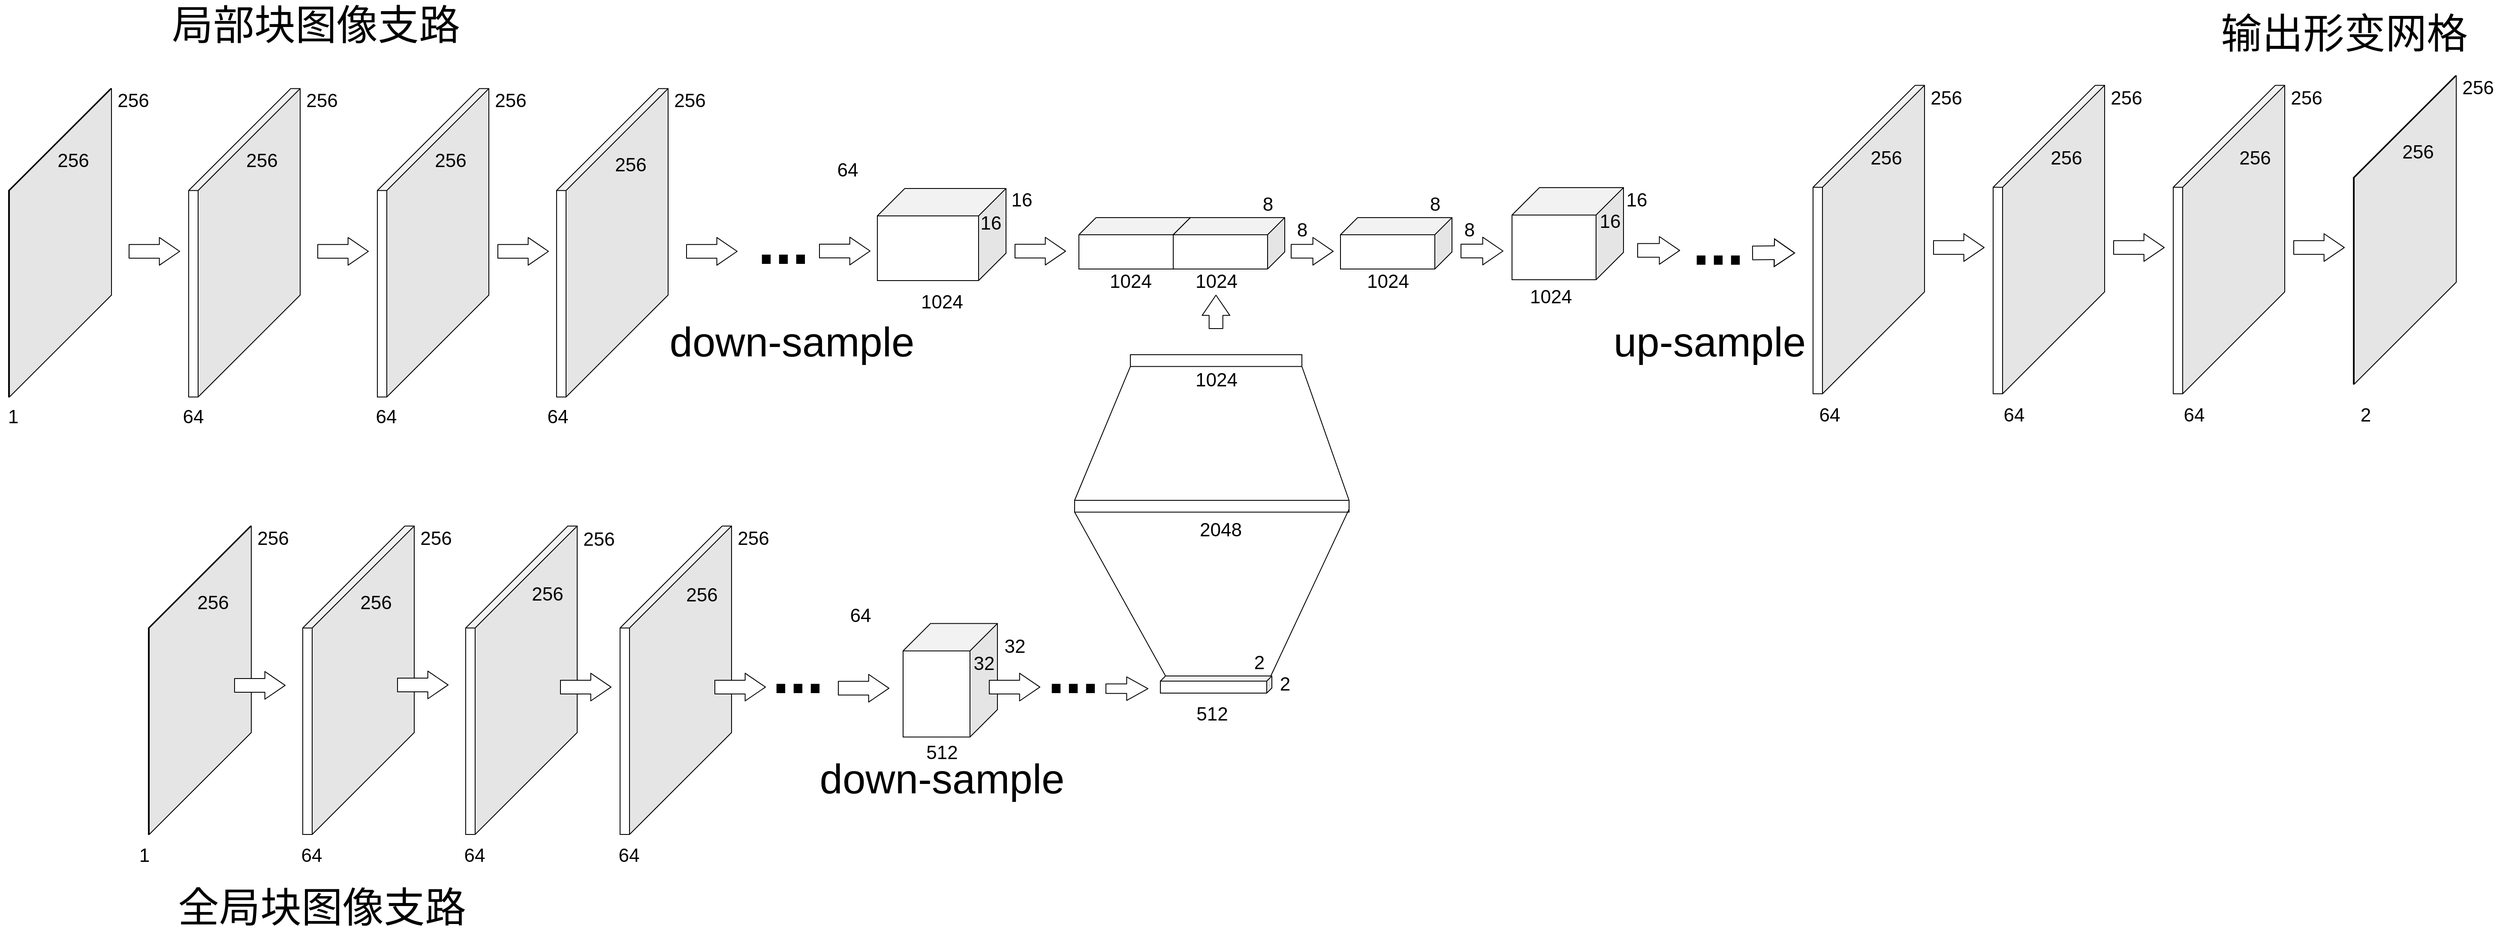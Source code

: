 <mxfile version="13.1.3" type="github">
  <diagram id="v3OdqPQfAoUavHgLT5DG" name="Page-1">
    <mxGraphModel dx="6863" dy="1863" grid="1" gridSize="10" guides="1" tooltips="1" connect="1" arrows="1" fold="1" page="1" pageScale="1" pageWidth="827" pageHeight="1169" math="0" shadow="0">
      <root>
        <mxCell id="0" />
        <mxCell id="1" parent="0" />
        <mxCell id="HMHt1iqy-GJmb4szX5pf-1" value="" style="shape=cube;whiteSpace=wrap;html=1;boundedLbl=1;backgroundOutline=1;darkOpacity=0.05;darkOpacity2=0.1;flipH=1;size=32;" parent="1" vertex="1">
          <mxGeometry x="-1860" y="246" width="150" height="107.5" as="geometry" />
        </mxCell>
        <mxCell id="OwXjaJo8hkUVQNuan9B8-6" value="" style="shape=cube;whiteSpace=wrap;html=1;boundedLbl=1;backgroundOutline=1;darkOpacity=0.05;darkOpacity2=0.1;flipH=1;size=119;" parent="1" vertex="1">
          <mxGeometry x="-2873" y="129.38" width="120" height="360" as="geometry" />
        </mxCell>
        <mxCell id="OwXjaJo8hkUVQNuan9B8-1" value="" style="shape=cube;whiteSpace=wrap;html=1;boundedLbl=1;backgroundOutline=1;darkOpacity=0.05;darkOpacity2=0.1;flipH=1;size=119;" parent="1" vertex="1">
          <mxGeometry x="-2663" y="129.38" width="130" height="360" as="geometry" />
        </mxCell>
        <mxCell id="OwXjaJo8hkUVQNuan9B8-5" value="" style="shape=cube;whiteSpace=wrap;html=1;boundedLbl=1;backgroundOutline=1;darkOpacity=0.05;darkOpacity2=0.1;flipH=1;size=119;" parent="1" vertex="1">
          <mxGeometry x="-2443" y="129.38" width="130" height="360" as="geometry" />
        </mxCell>
        <mxCell id="OwXjaJo8hkUVQNuan9B8-8" value="" style="shape=cube;whiteSpace=wrap;html=1;boundedLbl=1;backgroundOutline=1;darkOpacity=0.05;darkOpacity2=0.1;flipH=1;size=119;" parent="1" vertex="1">
          <mxGeometry x="-2234" y="129.38" width="130" height="360" as="geometry" />
        </mxCell>
        <mxCell id="OwXjaJo8hkUVQNuan9B8-15" value="" style="shape=cube;whiteSpace=wrap;html=1;boundedLbl=1;backgroundOutline=1;darkOpacity=0.05;darkOpacity2=0.1;flipH=1;size=20;" parent="1" vertex="1">
          <mxGeometry x="-1625" y="280" width="130" height="60" as="geometry" />
        </mxCell>
        <mxCell id="OwXjaJo8hkUVQNuan9B8-16" value="" style="shape=cube;whiteSpace=wrap;html=1;boundedLbl=1;backgroundOutline=1;darkOpacity=0.05;darkOpacity2=0.1;flipH=1;size=20;" parent="1" vertex="1">
          <mxGeometry x="-1515" y="280" width="130" height="60" as="geometry" />
        </mxCell>
        <mxCell id="OwXjaJo8hkUVQNuan9B8-17" value="" style="shape=cube;whiteSpace=wrap;html=1;boundedLbl=1;backgroundOutline=1;darkOpacity=0.05;darkOpacity2=0.1;flipH=1;size=119;" parent="1" vertex="1">
          <mxGeometry x="-2710" y="640" width="120" height="360" as="geometry" />
        </mxCell>
        <mxCell id="OwXjaJo8hkUVQNuan9B8-18" value="" style="shape=cube;whiteSpace=wrap;html=1;boundedLbl=1;backgroundOutline=1;darkOpacity=0.05;darkOpacity2=0.1;flipH=1;size=119;" parent="1" vertex="1">
          <mxGeometry x="-2530" y="640" width="130" height="360" as="geometry" />
        </mxCell>
        <mxCell id="OwXjaJo8hkUVQNuan9B8-19" value="" style="shape=cube;whiteSpace=wrap;html=1;boundedLbl=1;backgroundOutline=1;darkOpacity=0.05;darkOpacity2=0.1;flipH=1;size=119;" parent="1" vertex="1">
          <mxGeometry x="-2340" y="640" width="130" height="360" as="geometry" />
        </mxCell>
        <mxCell id="OwXjaJo8hkUVQNuan9B8-20" value="" style="shape=cube;whiteSpace=wrap;html=1;boundedLbl=1;backgroundOutline=1;darkOpacity=0.05;darkOpacity2=0.1;flipH=1;size=119;" parent="1" vertex="1">
          <mxGeometry x="-2160" y="640" width="130" height="360" as="geometry" />
        </mxCell>
        <mxCell id="OwXjaJo8hkUVQNuan9B8-23" value="" style="shape=cube;whiteSpace=wrap;html=1;boundedLbl=1;backgroundOutline=1;darkOpacity=0.05;darkOpacity2=0.1;flipH=1;size=32;" parent="1" vertex="1">
          <mxGeometry x="-1830" y="753.75" width="110" height="132.5" as="geometry" />
        </mxCell>
        <mxCell id="OwXjaJo8hkUVQNuan9B8-29" value="" style="shape=cube;whiteSpace=wrap;html=1;boundedLbl=1;backgroundOutline=1;darkOpacity=0.05;darkOpacity2=0.1;flipH=1;size=6;" parent="1" vertex="1">
          <mxGeometry x="-1530" y="815" width="130" height="20" as="geometry" />
        </mxCell>
        <mxCell id="OwXjaJo8hkUVQNuan9B8-31" value="" style="rounded=0;whiteSpace=wrap;html=1;" parent="1" vertex="1">
          <mxGeometry x="-1630" y="610" width="320" height="13.76" as="geometry" />
        </mxCell>
        <mxCell id="OwXjaJo8hkUVQNuan9B8-33" value="" style="rounded=0;whiteSpace=wrap;html=1;" parent="1" vertex="1">
          <mxGeometry x="-1565" y="440.0" width="200" height="13.76" as="geometry" />
        </mxCell>
        <mxCell id="OwXjaJo8hkUVQNuan9B8-34" value="" style="endArrow=none;html=1;exitX=0;exitY=0;exitDx=0;exitDy=0;entryX=0;entryY=1;entryDx=0;entryDy=0;" parent="1" source="OwXjaJo8hkUVQNuan9B8-31" target="OwXjaJo8hkUVQNuan9B8-33" edge="1">
          <mxGeometry width="50" height="50" relative="1" as="geometry">
            <mxPoint x="-1660" y="550" as="sourcePoint" />
            <mxPoint x="-1610" y="500" as="targetPoint" />
          </mxGeometry>
        </mxCell>
        <mxCell id="OwXjaJo8hkUVQNuan9B8-36" value="" style="endArrow=none;html=1;exitX=1;exitY=0;exitDx=0;exitDy=0;entryX=1;entryY=1;entryDx=0;entryDy=0;" parent="1" source="OwXjaJo8hkUVQNuan9B8-31" target="OwXjaJo8hkUVQNuan9B8-33" edge="1">
          <mxGeometry width="50" height="50" relative="1" as="geometry">
            <mxPoint x="-1615.0" y="565" as="sourcePoint" />
            <mxPoint x="-1555" y="493.76" as="targetPoint" />
          </mxGeometry>
        </mxCell>
        <mxCell id="OwXjaJo8hkUVQNuan9B8-37" value="" style="endArrow=none;html=1;exitX=0;exitY=0;exitDx=124;exitDy=0;entryX=0;entryY=1;entryDx=0;entryDy=0;exitPerimeter=0;" parent="1" source="OwXjaJo8hkUVQNuan9B8-29" target="OwXjaJo8hkUVQNuan9B8-31" edge="1">
          <mxGeometry width="50" height="50" relative="1" as="geometry">
            <mxPoint x="-1615.0" y="705" as="sourcePoint" />
            <mxPoint x="-1555" y="633.76" as="targetPoint" />
          </mxGeometry>
        </mxCell>
        <mxCell id="OwXjaJo8hkUVQNuan9B8-38" value="" style="endArrow=none;html=1;entryX=1;entryY=0.75;entryDx=0;entryDy=0;exitX=0.01;exitY=0.006;exitDx=0;exitDy=0;exitPerimeter=0;" parent="1" source="OwXjaJo8hkUVQNuan9B8-29" target="OwXjaJo8hkUVQNuan9B8-31" edge="1">
          <mxGeometry width="50" height="50" relative="1" as="geometry">
            <mxPoint x="-1260" y="780" as="sourcePoint" />
            <mxPoint x="-1615" y="718.76" as="targetPoint" />
          </mxGeometry>
        </mxCell>
        <mxCell id="OwXjaJo8hkUVQNuan9B8-42" value="" style="shape=flexArrow;endArrow=classic;html=1;width=16;endSize=7.557;endWidth=15.333;fillColor=#ffffff;" parent="1" edge="1">
          <mxGeometry width="50" height="50" relative="1" as="geometry">
            <mxPoint x="-2420" y="825.47" as="sourcePoint" />
            <mxPoint x="-2360" y="825.47" as="targetPoint" />
          </mxGeometry>
        </mxCell>
        <mxCell id="OwXjaJo8hkUVQNuan9B8-45" value="" style="shape=flexArrow;endArrow=classic;html=1;width=16;endSize=7.557;endWidth=15.333;fillColor=#ffffff;" parent="1" edge="1">
          <mxGeometry width="50" height="50" relative="1" as="geometry">
            <mxPoint x="-2230" y="827.97" as="sourcePoint" />
            <mxPoint x="-2170" y="827.97" as="targetPoint" />
          </mxGeometry>
        </mxCell>
        <mxCell id="OwXjaJo8hkUVQNuan9B8-46" value="" style="shape=flexArrow;endArrow=classic;html=1;width=16;endSize=7.557;endWidth=15.333;fillColor=#ffffff;" parent="1" edge="1">
          <mxGeometry width="50" height="50" relative="1" as="geometry">
            <mxPoint x="-2733" y="319.38" as="sourcePoint" />
            <mxPoint x="-2673" y="319.38" as="targetPoint" />
          </mxGeometry>
        </mxCell>
        <mxCell id="OwXjaJo8hkUVQNuan9B8-47" value="" style="shape=flexArrow;endArrow=classic;html=1;width=16;endSize=7.557;endWidth=15.333;fillColor=#ffffff;" parent="1" edge="1">
          <mxGeometry width="50" height="50" relative="1" as="geometry">
            <mxPoint x="-2513" y="319.38" as="sourcePoint" />
            <mxPoint x="-2453" y="319.38" as="targetPoint" />
          </mxGeometry>
        </mxCell>
        <mxCell id="OwXjaJo8hkUVQNuan9B8-48" value="" style="shape=flexArrow;endArrow=classic;html=1;width=16;endSize=7.557;endWidth=15.333;fillColor=#ffffff;" parent="1" edge="1">
          <mxGeometry width="50" height="50" relative="1" as="geometry">
            <mxPoint x="-2303" y="319.38" as="sourcePoint" />
            <mxPoint x="-2243" y="319.38" as="targetPoint" />
          </mxGeometry>
        </mxCell>
        <mxCell id="OwXjaJo8hkUVQNuan9B8-49" value="" style="shape=flexArrow;endArrow=classic;html=1;width=16;endSize=7.557;endWidth=15.333;fillColor=#ffffff;" parent="1" edge="1">
          <mxGeometry width="50" height="50" relative="1" as="geometry">
            <mxPoint x="-2083" y="319.38" as="sourcePoint" />
            <mxPoint x="-2023" y="319.38" as="targetPoint" />
          </mxGeometry>
        </mxCell>
        <mxCell id="OwXjaJo8hkUVQNuan9B8-51" value="" style="shape=flexArrow;endArrow=classic;html=1;width=16;endSize=7.557;endWidth=15.333;fillColor=#ffffff;" parent="1" edge="1">
          <mxGeometry width="50" height="50" relative="1" as="geometry">
            <mxPoint x="-1928" y="319.0" as="sourcePoint" />
            <mxPoint x="-1868" y="319.0" as="targetPoint" />
          </mxGeometry>
        </mxCell>
        <mxCell id="OwXjaJo8hkUVQNuan9B8-52" value="" style="shape=flexArrow;endArrow=classic;html=1;width=16;endSize=7.557;endWidth=15.333;fillColor=#ffffff;" parent="1" edge="1">
          <mxGeometry width="50" height="50" relative="1" as="geometry">
            <mxPoint x="-1700" y="319.17" as="sourcePoint" />
            <mxPoint x="-1640" y="319.17" as="targetPoint" />
          </mxGeometry>
        </mxCell>
        <mxCell id="OwXjaJo8hkUVQNuan9B8-53" value="" style="shape=flexArrow;endArrow=classic;html=1;width=16;endSize=7.557;endWidth=15.333;fillColor=#ffffff;" parent="1" edge="1">
          <mxGeometry width="50" height="50" relative="1" as="geometry">
            <mxPoint x="-2610" y="825.97" as="sourcePoint" />
            <mxPoint x="-2550" y="825.97" as="targetPoint" />
          </mxGeometry>
        </mxCell>
        <mxCell id="OwXjaJo8hkUVQNuan9B8-54" value="" style="shape=flexArrow;endArrow=classic;html=1;width=16;endSize=7.557;endWidth=15.333;fillColor=#ffffff;" parent="1" edge="1">
          <mxGeometry width="50" height="50" relative="1" as="geometry">
            <mxPoint x="-2050" y="827.97" as="sourcePoint" />
            <mxPoint x="-1990" y="827.97" as="targetPoint" />
          </mxGeometry>
        </mxCell>
        <mxCell id="OwXjaJo8hkUVQNuan9B8-57" value="" style="shape=flexArrow;endArrow=classic;html=1;width=16;endSize=7.557;endWidth=15.333;fillColor=#ffffff;" parent="1" edge="1">
          <mxGeometry width="50" height="50" relative="1" as="geometry">
            <mxPoint x="-1730" y="827.97" as="sourcePoint" />
            <mxPoint x="-1670" y="827.97" as="targetPoint" />
          </mxGeometry>
        </mxCell>
        <mxCell id="OwXjaJo8hkUVQNuan9B8-60" value="" style="shape=flexArrow;endArrow=classic;html=1;width=11.2;endSize=7.932;endWidth=15.333;fillColor=#ffffff;" parent="1" edge="1">
          <mxGeometry width="50" height="50" relative="1" as="geometry">
            <mxPoint x="-1594.0" y="829.79" as="sourcePoint" />
            <mxPoint x="-1544.0" y="829.79" as="targetPoint" />
          </mxGeometry>
        </mxCell>
        <mxCell id="OwXjaJo8hkUVQNuan9B8-61" value="" style="shape=flexArrow;endArrow=classic;html=1;width=16;endSize=7.557;endWidth=15.333;fillColor=#ffffff;" parent="1" edge="1">
          <mxGeometry width="50" height="50" relative="1" as="geometry">
            <mxPoint x="-1465.17" y="410.0" as="sourcePoint" />
            <mxPoint x="-1465.17" y="370" as="targetPoint" />
          </mxGeometry>
        </mxCell>
        <mxCell id="OwXjaJo8hkUVQNuan9B8-62" value="" style="shape=cube;whiteSpace=wrap;html=1;boundedLbl=1;backgroundOutline=1;darkOpacity=0.05;darkOpacity2=0.1;flipH=1;size=20;" parent="1" vertex="1">
          <mxGeometry x="-1320" y="280" width="130" height="60" as="geometry" />
        </mxCell>
        <mxCell id="OwXjaJo8hkUVQNuan9B8-63" value="" style="shape=flexArrow;endArrow=classic;html=1;width=16;endSize=7.557;endWidth=15.333;fillColor=#ffffff;" parent="1" edge="1">
          <mxGeometry width="50" height="50" relative="1" as="geometry">
            <mxPoint x="-1378.0" y="319.29" as="sourcePoint" />
            <mxPoint x="-1328" y="319.29" as="targetPoint" />
          </mxGeometry>
        </mxCell>
        <mxCell id="OwXjaJo8hkUVQNuan9B8-64" value="" style="shape=cube;whiteSpace=wrap;html=1;boundedLbl=1;backgroundOutline=1;darkOpacity=0.05;darkOpacity2=0.1;flipH=1;size=32;" parent="1" vertex="1">
          <mxGeometry x="-1120" y="245" width="130" height="107.5" as="geometry" />
        </mxCell>
        <mxCell id="OwXjaJo8hkUVQNuan9B8-65" value="" style="shape=flexArrow;endArrow=classic;html=1;width=16;endSize=7.557;endWidth=15.333;fillColor=#ffffff;" parent="1" edge="1">
          <mxGeometry width="50" height="50" relative="1" as="geometry">
            <mxPoint x="-1180.0" y="319.0" as="sourcePoint" />
            <mxPoint x="-1130" y="319.0" as="targetPoint" />
          </mxGeometry>
        </mxCell>
        <mxCell id="OwXjaJo8hkUVQNuan9B8-68" value="" style="shape=cube;whiteSpace=wrap;html=1;boundedLbl=1;backgroundOutline=1;darkOpacity=0.05;darkOpacity2=0.1;flipH=1;size=119;" parent="1" vertex="1">
          <mxGeometry x="-769" y="125.63" width="130" height="360" as="geometry" />
        </mxCell>
        <mxCell id="OwXjaJo8hkUVQNuan9B8-69" value="" style="shape=cube;whiteSpace=wrap;html=1;boundedLbl=1;backgroundOutline=1;darkOpacity=0.05;darkOpacity2=0.1;flipH=1;size=119;" parent="1" vertex="1">
          <mxGeometry x="-559" y="125.63" width="130" height="360" as="geometry" />
        </mxCell>
        <mxCell id="OwXjaJo8hkUVQNuan9B8-70" value="" style="shape=cube;whiteSpace=wrap;html=1;boundedLbl=1;backgroundOutline=1;darkOpacity=0.05;darkOpacity2=0.1;flipH=1;size=119;" parent="1" vertex="1">
          <mxGeometry x="-349" y="125.63" width="130" height="360" as="geometry" />
        </mxCell>
        <mxCell id="OwXjaJo8hkUVQNuan9B8-71" value="" style="shape=flexArrow;endArrow=classic;html=1;width=16;endSize=7.557;endWidth=15.333;fillColor=#ffffff;" parent="1" edge="1">
          <mxGeometry width="50" height="50" relative="1" as="geometry">
            <mxPoint x="-629" y="314.92" as="sourcePoint" />
            <mxPoint x="-569" y="314.92" as="targetPoint" />
          </mxGeometry>
        </mxCell>
        <mxCell id="OwXjaJo8hkUVQNuan9B8-72" value="" style="shape=flexArrow;endArrow=classic;html=1;width=16;endSize=7.557;endWidth=15.333;fillColor=#ffffff;" parent="1" edge="1">
          <mxGeometry width="50" height="50" relative="1" as="geometry">
            <mxPoint x="-419" y="314.92" as="sourcePoint" />
            <mxPoint x="-359" y="314.92" as="targetPoint" />
          </mxGeometry>
        </mxCell>
        <mxCell id="OwXjaJo8hkUVQNuan9B8-73" value="" style="shape=cube;whiteSpace=wrap;html=1;boundedLbl=1;backgroundOutline=1;darkOpacity=0.05;darkOpacity2=0.1;flipH=1;size=119;" parent="1" vertex="1">
          <mxGeometry x="-139" y="114.38" width="120" height="360" as="geometry" />
        </mxCell>
        <mxCell id="OwXjaJo8hkUVQNuan9B8-80" value="" style="shape=flexArrow;endArrow=classic;html=1;width=16;endSize=7.557;endWidth=15.333;fillColor=#ffffff;" parent="1" edge="1">
          <mxGeometry width="50" height="50" relative="1" as="geometry">
            <mxPoint x="-974" y="318.29" as="sourcePoint" />
            <mxPoint x="-924" y="318.29" as="targetPoint" />
          </mxGeometry>
        </mxCell>
        <mxCell id="OwXjaJo8hkUVQNuan9B8-81" value="" style="shape=flexArrow;endArrow=classic;html=1;width=16;endSize=7.557;endWidth=15.333;fillColor=#ffffff;" parent="1" edge="1">
          <mxGeometry width="50" height="50" relative="1" as="geometry">
            <mxPoint x="-209" y="314.92" as="sourcePoint" />
            <mxPoint x="-149" y="314.92" as="targetPoint" />
          </mxGeometry>
        </mxCell>
        <mxCell id="OwXjaJo8hkUVQNuan9B8-82" value="&lt;font style=&quot;font-size: 22px;&quot;&gt;1&lt;/font&gt;" style="text;html=1;align=center;verticalAlign=middle;resizable=0;points=[];autosize=1;fontSize=22;" parent="1" vertex="1">
          <mxGeometry x="-2883" y="498.38" width="30" height="30" as="geometry" />
        </mxCell>
        <mxCell id="OwXjaJo8hkUVQNuan9B8-83" value="&lt;font style=&quot;font-size: 22px&quot;&gt;64&lt;/font&gt;" style="text;html=1;align=center;verticalAlign=middle;resizable=0;points=[];autosize=1;fontSize=22;" parent="1" vertex="1">
          <mxGeometry x="-2678" y="498.38" width="40" height="30" as="geometry" />
        </mxCell>
        <mxCell id="OwXjaJo8hkUVQNuan9B8-84" value="&lt;font style=&quot;font-size: 22px&quot;&gt;64&lt;/font&gt;" style="text;html=1;align=center;verticalAlign=middle;resizable=0;points=[];autosize=1;fontSize=22;" parent="1" vertex="1">
          <mxGeometry x="-2453" y="498.38" width="40" height="30" as="geometry" />
        </mxCell>
        <mxCell id="OwXjaJo8hkUVQNuan9B8-85" value="&lt;font style=&quot;font-size: 22px&quot;&gt;64&lt;/font&gt;" style="text;html=1;align=center;verticalAlign=middle;resizable=0;points=[];autosize=1;fontSize=22;" parent="1" vertex="1">
          <mxGeometry x="-2253" y="498.38" width="40" height="30" as="geometry" />
        </mxCell>
        <mxCell id="OwXjaJo8hkUVQNuan9B8-88" value="&lt;font style=&quot;font-size: 22px&quot;&gt;1024&lt;/font&gt;" style="text;html=1;align=center;verticalAlign=middle;resizable=0;points=[];autosize=1;fontSize=22;" parent="1" vertex="1">
          <mxGeometry x="-1820" y="363.75" width="70" height="30" as="geometry" />
        </mxCell>
        <mxCell id="OwXjaJo8hkUVQNuan9B8-89" value="&lt;font style=&quot;font-size: 22px&quot;&gt;1024&lt;/font&gt;" style="text;html=1;align=center;verticalAlign=middle;resizable=0;points=[];autosize=1;fontSize=22;" parent="1" vertex="1">
          <mxGeometry x="-1600" y="340" width="70" height="30" as="geometry" />
        </mxCell>
        <mxCell id="OwXjaJo8hkUVQNuan9B8-90" value="1024" style="text;html=1;align=center;verticalAlign=middle;resizable=0;points=[];autosize=1;fontSize=22;" parent="1" vertex="1">
          <mxGeometry x="-1500" y="340" width="70" height="30" as="geometry" />
        </mxCell>
        <mxCell id="OwXjaJo8hkUVQNuan9B8-91" value="&lt;font style=&quot;font-size: 22px&quot;&gt;1024&lt;/font&gt;" style="text;html=1;align=center;verticalAlign=middle;resizable=0;points=[];autosize=1;fontSize=22;" parent="1" vertex="1">
          <mxGeometry x="-1300" y="340" width="70" height="30" as="geometry" />
        </mxCell>
        <mxCell id="OwXjaJo8hkUVQNuan9B8-92" value="&lt;font style=&quot;font-size: 22px&quot;&gt;1024&lt;/font&gt;" style="text;html=1;align=center;verticalAlign=middle;resizable=0;points=[];autosize=1;fontSize=22;" parent="1" vertex="1">
          <mxGeometry x="-1110" y="357.5" width="70" height="30" as="geometry" />
        </mxCell>
        <mxCell id="OwXjaJo8hkUVQNuan9B8-95" value="&lt;font style=&quot;font-size: 22px&quot;&gt;64&lt;/font&gt;" style="text;html=1;align=center;verticalAlign=middle;resizable=0;points=[];autosize=1;fontSize=22;" parent="1" vertex="1">
          <mxGeometry x="-770" y="495.63" width="40" height="30" as="geometry" />
        </mxCell>
        <mxCell id="OwXjaJo8hkUVQNuan9B8-96" value="&lt;font style=&quot;font-size: 22px&quot;&gt;64&lt;/font&gt;" style="text;html=1;align=center;verticalAlign=middle;resizable=0;points=[];autosize=1;fontSize=22;" parent="1" vertex="1">
          <mxGeometry x="-555" y="495.63" width="40" height="30" as="geometry" />
        </mxCell>
        <mxCell id="OwXjaJo8hkUVQNuan9B8-97" value="&lt;font style=&quot;font-size: 22px&quot;&gt;64&lt;/font&gt;" style="text;html=1;align=center;verticalAlign=middle;resizable=0;points=[];autosize=1;fontSize=22;" parent="1" vertex="1">
          <mxGeometry x="-345" y="495.63" width="40" height="30" as="geometry" />
        </mxCell>
        <mxCell id="OwXjaJo8hkUVQNuan9B8-98" value="&lt;font style=&quot;font-size: 22px&quot;&gt;2&lt;/font&gt;" style="text;html=1;align=center;verticalAlign=middle;resizable=0;points=[];autosize=1;fontSize=22;" parent="1" vertex="1">
          <mxGeometry x="-140" y="495.63" width="30" height="30" as="geometry" />
        </mxCell>
        <mxCell id="OwXjaJo8hkUVQNuan9B8-99" value="&lt;font style=&quot;font-size: 22px;&quot;&gt;1&lt;/font&gt;" style="text;html=1;align=center;verticalAlign=middle;resizable=0;points=[];autosize=1;fontSize=22;" parent="1" vertex="1">
          <mxGeometry x="-2730" y="1010" width="30" height="30" as="geometry" />
        </mxCell>
        <mxCell id="OwXjaJo8hkUVQNuan9B8-100" value="&lt;font style=&quot;font-size: 22px&quot;&gt;64&lt;/font&gt;" style="text;html=1;align=center;verticalAlign=middle;resizable=0;points=[];autosize=1;fontSize=22;" parent="1" vertex="1">
          <mxGeometry x="-2540" y="1010" width="40" height="30" as="geometry" />
        </mxCell>
        <mxCell id="OwXjaJo8hkUVQNuan9B8-101" value="&lt;font style=&quot;font-size: 22px&quot;&gt;64&lt;/font&gt;" style="text;html=1;align=center;verticalAlign=middle;resizable=0;points=[];autosize=1;fontSize=22;" parent="1" vertex="1">
          <mxGeometry x="-2350" y="1010" width="40" height="30" as="geometry" />
        </mxCell>
        <mxCell id="OwXjaJo8hkUVQNuan9B8-102" value="&lt;font style=&quot;font-size: 22px&quot;&gt;64&lt;/font&gt;" style="text;html=1;align=center;verticalAlign=middle;resizable=0;points=[];autosize=1;fontSize=22;" parent="1" vertex="1">
          <mxGeometry x="-2170" y="1010" width="40" height="30" as="geometry" />
        </mxCell>
        <mxCell id="OwXjaJo8hkUVQNuan9B8-105" value="&lt;font style=&quot;font-size: 22px&quot;&gt;512&lt;/font&gt;" style="text;html=1;align=center;verticalAlign=middle;resizable=0;points=[];autosize=1;fontSize=22;" parent="1" vertex="1">
          <mxGeometry x="-1810" y="890" width="50" height="30" as="geometry" />
        </mxCell>
        <mxCell id="OwXjaJo8hkUVQNuan9B8-109" value="&lt;font style=&quot;font-size: 22px&quot;&gt;512&lt;/font&gt;" style="text;html=1;align=center;verticalAlign=middle;resizable=0;points=[];autosize=1;fontSize=22;" parent="1" vertex="1">
          <mxGeometry x="-1495" y="845" width="50" height="30" as="geometry" />
        </mxCell>
        <mxCell id="OwXjaJo8hkUVQNuan9B8-110" value="&lt;font style=&quot;font-size: 22px&quot;&gt;2048&lt;/font&gt;" style="text;html=1;align=center;verticalAlign=middle;resizable=0;points=[];autosize=1;fontSize=22;" parent="1" vertex="1">
          <mxGeometry x="-1490" y="630" width="60" height="30" as="geometry" />
        </mxCell>
        <mxCell id="OwXjaJo8hkUVQNuan9B8-111" value="&lt;font style=&quot;font-size: 22px&quot;&gt;1024&lt;/font&gt;" style="text;html=1;align=center;verticalAlign=middle;resizable=0;points=[];autosize=1;fontSize=22;" parent="1" vertex="1">
          <mxGeometry x="-1495" y="454.63" width="60" height="30" as="geometry" />
        </mxCell>
        <mxCell id="OwXjaJo8hkUVQNuan9B8-113" value="&lt;font style=&quot;font-size: 22px&quot;&gt;256&lt;/font&gt;" style="text;html=1;align=center;verticalAlign=middle;resizable=0;points=[];autosize=1;fontSize=22;" parent="1" vertex="1">
          <mxGeometry x="-2660" y="715" width="50" height="30" as="geometry" />
        </mxCell>
        <mxCell id="OwXjaJo8hkUVQNuan9B8-114" value="&lt;font style=&quot;font-size: 22px&quot;&gt;256&lt;/font&gt;" style="text;html=1;align=center;verticalAlign=middle;resizable=0;points=[];autosize=1;fontSize=22;" parent="1" vertex="1">
          <mxGeometry x="-2590" y="640" width="50" height="30" as="geometry" />
        </mxCell>
        <mxCell id="OwXjaJo8hkUVQNuan9B8-115" value="&lt;font style=&quot;font-size: 22px&quot;&gt;256&lt;/font&gt;" style="text;html=1;align=center;verticalAlign=middle;resizable=0;points=[];autosize=1;fontSize=22;" parent="1" vertex="1">
          <mxGeometry x="-2470" y="715" width="50" height="30" as="geometry" />
        </mxCell>
        <mxCell id="OwXjaJo8hkUVQNuan9B8-116" value="&lt;font style=&quot;font-size: 22px&quot;&gt;256&lt;/font&gt;" style="text;html=1;align=center;verticalAlign=middle;resizable=0;points=[];autosize=1;fontSize=22;" parent="1" vertex="1">
          <mxGeometry x="-2400" y="640" width="50" height="30" as="geometry" />
        </mxCell>
        <mxCell id="OwXjaJo8hkUVQNuan9B8-117" value="&lt;font style=&quot;font-size: 22px&quot;&gt;256&lt;/font&gt;" style="text;html=1;align=center;verticalAlign=middle;resizable=0;points=[];autosize=1;fontSize=22;" parent="1" vertex="1">
          <mxGeometry x="-2270" y="705" width="50" height="30" as="geometry" />
        </mxCell>
        <mxCell id="OwXjaJo8hkUVQNuan9B8-118" value="&lt;font style=&quot;font-size: 22px&quot;&gt;256&lt;/font&gt;" style="text;html=1;align=center;verticalAlign=middle;resizable=0;points=[];autosize=1;fontSize=22;" parent="1" vertex="1">
          <mxGeometry x="-2210" y="641.24" width="50" height="30" as="geometry" />
        </mxCell>
        <mxCell id="OwXjaJo8hkUVQNuan9B8-119" value="&lt;font style=&quot;font-size: 22px&quot;&gt;256&lt;/font&gt;" style="text;html=1;align=center;verticalAlign=middle;resizable=0;points=[];autosize=1;fontSize=22;" parent="1" vertex="1">
          <mxGeometry x="-2030" y="640" width="50" height="30" as="geometry" />
        </mxCell>
        <mxCell id="OwXjaJo8hkUVQNuan9B8-120" value="&lt;font style=&quot;font-size: 22px&quot;&gt;256&lt;/font&gt;" style="text;html=1;align=center;verticalAlign=middle;resizable=0;points=[];autosize=1;fontSize=22;" parent="1" vertex="1">
          <mxGeometry x="-2090" y="705.79" width="50" height="30" as="geometry" />
        </mxCell>
        <mxCell id="OwXjaJo8hkUVQNuan9B8-124" value="&lt;font style=&quot;font-size: 22px&quot;&gt;64&lt;/font&gt;" style="text;html=1;align=center;verticalAlign=middle;resizable=0;points=[];autosize=1;fontSize=22;" parent="1" vertex="1">
          <mxGeometry x="-1900" y="730" width="40" height="30" as="geometry" />
        </mxCell>
        <mxCell id="OwXjaJo8hkUVQNuan9B8-125" value="&lt;font style=&quot;font-size: 22px&quot;&gt;32&lt;/font&gt;" style="text;html=1;align=center;verticalAlign=middle;resizable=0;points=[];autosize=1;fontSize=22;" parent="1" vertex="1">
          <mxGeometry x="-1756" y="785.63" width="40" height="30" as="geometry" />
        </mxCell>
        <mxCell id="OwXjaJo8hkUVQNuan9B8-126" value="&lt;font style=&quot;font-size: 22px&quot;&gt;32&lt;/font&gt;" style="text;html=1;align=center;verticalAlign=middle;resizable=0;points=[];autosize=1;fontSize=22;" parent="1" vertex="1">
          <mxGeometry x="-1720" y="765.79" width="40" height="30" as="geometry" />
        </mxCell>
        <mxCell id="OwXjaJo8hkUVQNuan9B8-133" value="2" style="text;html=1;align=center;verticalAlign=middle;resizable=0;points=[];autosize=1;fontSize=22;" parent="1" vertex="1">
          <mxGeometry x="-1400" y="810" width="30" height="30" as="geometry" />
        </mxCell>
        <mxCell id="OwXjaJo8hkUVQNuan9B8-134" value="2" style="text;html=1;align=center;verticalAlign=middle;resizable=0;points=[];autosize=1;fontSize=22;" parent="1" vertex="1">
          <mxGeometry x="-1430" y="785" width="30" height="30" as="geometry" />
        </mxCell>
        <mxCell id="OwXjaJo8hkUVQNuan9B8-135" value="&lt;font style=&quot;font-size: 22px&quot;&gt;256&lt;/font&gt;" style="text;html=1;align=center;verticalAlign=middle;resizable=0;points=[];autosize=1;fontSize=22;" parent="1" vertex="1">
          <mxGeometry x="-2823" y="199.38" width="50" height="30" as="geometry" />
        </mxCell>
        <mxCell id="OwXjaJo8hkUVQNuan9B8-137" value="&lt;font style=&quot;font-size: 22px&quot;&gt;256&lt;/font&gt;" style="text;html=1;align=center;verticalAlign=middle;resizable=0;points=[];autosize=1;fontSize=22;" parent="1" vertex="1">
          <mxGeometry x="-2753" y="129.38" width="50" height="30" as="geometry" />
        </mxCell>
        <mxCell id="OwXjaJo8hkUVQNuan9B8-138" value="&lt;font style=&quot;font-size: 22px&quot;&gt;256&lt;/font&gt;" style="text;html=1;align=center;verticalAlign=middle;resizable=0;points=[];autosize=1;fontSize=22;" parent="1" vertex="1">
          <mxGeometry x="-2533" y="129.38" width="50" height="30" as="geometry" />
        </mxCell>
        <mxCell id="OwXjaJo8hkUVQNuan9B8-139" value="&lt;font style=&quot;font-size: 22px&quot;&gt;256&lt;/font&gt;" style="text;html=1;align=center;verticalAlign=middle;resizable=0;points=[];autosize=1;fontSize=22;" parent="1" vertex="1">
          <mxGeometry x="-2313" y="129.38" width="50" height="30" as="geometry" />
        </mxCell>
        <mxCell id="OwXjaJo8hkUVQNuan9B8-140" value="&lt;font style=&quot;font-size: 22px&quot;&gt;256&lt;/font&gt;" style="text;html=1;align=center;verticalAlign=middle;resizable=0;points=[];autosize=1;fontSize=22;" parent="1" vertex="1">
          <mxGeometry x="-2383" y="199.38" width="50" height="30" as="geometry" />
        </mxCell>
        <mxCell id="OwXjaJo8hkUVQNuan9B8-141" value="&lt;font style=&quot;font-size: 22px&quot;&gt;256&lt;/font&gt;" style="text;html=1;align=center;verticalAlign=middle;resizable=0;points=[];autosize=1;fontSize=22;" parent="1" vertex="1">
          <mxGeometry x="-2603" y="199.38" width="50" height="30" as="geometry" />
        </mxCell>
        <mxCell id="OwXjaJo8hkUVQNuan9B8-142" value="&lt;font style=&quot;font-size: 22px&quot;&gt;256&lt;/font&gt;" style="text;html=1;align=center;verticalAlign=middle;resizable=0;points=[];autosize=1;fontSize=22;" parent="1" vertex="1">
          <mxGeometry x="-2104" y="129.38" width="50" height="30" as="geometry" />
        </mxCell>
        <mxCell id="OwXjaJo8hkUVQNuan9B8-143" value="&lt;font style=&quot;font-size: 22px&quot;&gt;256&lt;/font&gt;" style="text;html=1;align=center;verticalAlign=middle;resizable=0;points=[];autosize=1;fontSize=22;" parent="1" vertex="1">
          <mxGeometry x="-2173" y="204.38" width="50" height="30" as="geometry" />
        </mxCell>
        <mxCell id="OwXjaJo8hkUVQNuan9B8-146" value="&lt;font style=&quot;font-size: 22px&quot;&gt;64&lt;/font&gt;" style="text;html=1;align=center;verticalAlign=middle;resizable=0;points=[];autosize=1;fontSize=22;" parent="1" vertex="1">
          <mxGeometry x="-1915" y="210" width="40" height="30" as="geometry" />
        </mxCell>
        <mxCell id="OwXjaJo8hkUVQNuan9B8-148" value="&lt;font style=&quot;font-size: 22px&quot;&gt;16&lt;/font&gt;" style="text;html=1;align=center;verticalAlign=middle;resizable=0;points=[];autosize=1;fontSize=22;" parent="1" vertex="1">
          <mxGeometry x="-1712" y="245" width="40" height="30" as="geometry" />
        </mxCell>
        <mxCell id="OwXjaJo8hkUVQNuan9B8-149" value="&lt;font style=&quot;font-size: 22px&quot;&gt;16&lt;/font&gt;" style="text;html=1;align=center;verticalAlign=middle;resizable=0;points=[];autosize=1;fontSize=22;" parent="1" vertex="1">
          <mxGeometry x="-1748" y="271.75" width="40" height="30" as="geometry" />
        </mxCell>
        <mxCell id="OwXjaJo8hkUVQNuan9B8-150" value="&lt;font style=&quot;font-size: 22px&quot;&gt;8&lt;/font&gt;" style="text;html=1;align=center;verticalAlign=middle;resizable=0;points=[];autosize=1;fontSize=22;" parent="1" vertex="1">
          <mxGeometry x="-1380" y="280" width="30" height="30" as="geometry" />
        </mxCell>
        <mxCell id="OwXjaJo8hkUVQNuan9B8-151" value="&lt;font style=&quot;font-size: 22px&quot;&gt;8&lt;/font&gt;" style="text;html=1;align=center;verticalAlign=middle;resizable=0;points=[];autosize=1;fontSize=22;" parent="1" vertex="1">
          <mxGeometry x="-1420" y="250" width="30" height="30" as="geometry" />
        </mxCell>
        <mxCell id="OwXjaJo8hkUVQNuan9B8-152" value="&lt;font style=&quot;font-size: 22px&quot;&gt;8&lt;/font&gt;" style="text;html=1;align=center;verticalAlign=middle;resizable=0;points=[];autosize=1;fontSize=22;" parent="1" vertex="1">
          <mxGeometry x="-1225" y="250" width="30" height="30" as="geometry" />
        </mxCell>
        <mxCell id="OwXjaJo8hkUVQNuan9B8-153" value="&lt;font style=&quot;font-size: 22px&quot;&gt;8&lt;/font&gt;" style="text;html=1;align=center;verticalAlign=middle;resizable=0;points=[];autosize=1;fontSize=22;" parent="1" vertex="1">
          <mxGeometry x="-1185" y="280" width="30" height="30" as="geometry" />
        </mxCell>
        <mxCell id="OwXjaJo8hkUVQNuan9B8-154" value="&lt;font style=&quot;font-size: 22px&quot;&gt;16&lt;/font&gt;" style="text;html=1;align=center;verticalAlign=middle;resizable=0;points=[];autosize=1;fontSize=22;" parent="1" vertex="1">
          <mxGeometry x="-1026" y="270" width="40" height="30" as="geometry" />
        </mxCell>
        <mxCell id="OwXjaJo8hkUVQNuan9B8-155" value="&lt;font style=&quot;font-size: 22px&quot;&gt;16&lt;/font&gt;" style="text;html=1;align=center;verticalAlign=middle;resizable=0;points=[];autosize=1;fontSize=22;" parent="1" vertex="1">
          <mxGeometry x="-995" y="245" width="40" height="30" as="geometry" />
        </mxCell>
        <mxCell id="OwXjaJo8hkUVQNuan9B8-160" value="&lt;font style=&quot;font-size: 22px&quot;&gt;256&lt;/font&gt;" style="text;html=1;align=center;verticalAlign=middle;resizable=0;points=[];autosize=1;fontSize=22;" parent="1" vertex="1">
          <mxGeometry x="-639" y="125.63" width="50" height="30" as="geometry" />
        </mxCell>
        <mxCell id="OwXjaJo8hkUVQNuan9B8-161" value="&lt;font style=&quot;font-size: 22px&quot;&gt;256&lt;/font&gt;" style="text;html=1;align=center;verticalAlign=middle;resizable=0;points=[];autosize=1;fontSize=22;" parent="1" vertex="1">
          <mxGeometry x="-709" y="195.63" width="50" height="30" as="geometry" />
        </mxCell>
        <mxCell id="OwXjaJo8hkUVQNuan9B8-162" value="&lt;font style=&quot;font-size: 22px&quot;&gt;256&lt;/font&gt;" style="text;html=1;align=center;verticalAlign=middle;resizable=0;points=[];autosize=1;fontSize=22;" parent="1" vertex="1">
          <mxGeometry x="-429" y="125.63" width="50" height="30" as="geometry" />
        </mxCell>
        <mxCell id="OwXjaJo8hkUVQNuan9B8-163" value="&lt;font style=&quot;font-size: 22px&quot;&gt;256&lt;/font&gt;" style="text;html=1;align=center;verticalAlign=middle;resizable=0;points=[];autosize=1;fontSize=22;" parent="1" vertex="1">
          <mxGeometry x="-499" y="195.63" width="50" height="30" as="geometry" />
        </mxCell>
        <mxCell id="OwXjaJo8hkUVQNuan9B8-164" value="&lt;font style=&quot;font-size: 22px&quot;&gt;256&lt;/font&gt;" style="text;html=1;align=center;verticalAlign=middle;resizable=0;points=[];autosize=1;fontSize=22;" parent="1" vertex="1">
          <mxGeometry x="-219" y="125.63" width="50" height="30" as="geometry" />
        </mxCell>
        <mxCell id="OwXjaJo8hkUVQNuan9B8-165" value="&lt;font style=&quot;font-size: 22px&quot;&gt;256&lt;/font&gt;" style="text;html=1;align=center;verticalAlign=middle;resizable=0;points=[];autosize=1;fontSize=22;" parent="1" vertex="1">
          <mxGeometry x="-279" y="195.63" width="50" height="30" as="geometry" />
        </mxCell>
        <mxCell id="OwXjaJo8hkUVQNuan9B8-166" value="&lt;font style=&quot;font-size: 22px&quot;&gt;256&lt;/font&gt;" style="text;html=1;align=center;verticalAlign=middle;resizable=0;points=[];autosize=1;fontSize=22;" parent="1" vertex="1">
          <mxGeometry x="-19" y="114.38" width="50" height="30" as="geometry" />
        </mxCell>
        <mxCell id="OwXjaJo8hkUVQNuan9B8-167" value="&lt;font style=&quot;font-size: 22px&quot;&gt;256&lt;/font&gt;" style="text;html=1;align=center;verticalAlign=middle;resizable=0;points=[];autosize=1;fontSize=22;" parent="1" vertex="1">
          <mxGeometry x="-89" y="189.38" width="50" height="30" as="geometry" />
        </mxCell>
        <mxCell id="HMHt1iqy-GJmb4szX5pf-2" value="&lt;font style=&quot;font-size: 72px&quot;&gt;&lt;b&gt;...&lt;/b&gt;&lt;/font&gt;" style="text;html=1;align=center;verticalAlign=middle;resizable=0;points=[];autosize=1;" parent="1" vertex="1">
          <mxGeometry x="-2010" y="289.38" width="80" height="40" as="geometry" />
        </mxCell>
        <mxCell id="HMHt1iqy-GJmb4szX5pf-3" value="&lt;font style=&quot;font-size: 48px&quot;&gt;down-sample&lt;/font&gt;" style="text;html=1;align=center;verticalAlign=middle;resizable=0;points=[];autosize=1;" parent="1" vertex="1">
          <mxGeometry x="-2110" y="410" width="300" height="30" as="geometry" />
        </mxCell>
        <mxCell id="HMHt1iqy-GJmb4szX5pf-4" value="" style="shape=flexArrow;endArrow=classic;html=1;width=16;endSize=7.557;endWidth=15.333;fillColor=#ffffff;" parent="1" edge="1">
          <mxGeometry width="50" height="50" relative="1" as="geometry">
            <mxPoint x="-840" y="321.29" as="sourcePoint" />
            <mxPoint x="-790" y="321.29" as="targetPoint" />
            <Array as="points">
              <mxPoint x="-815" y="321" />
            </Array>
          </mxGeometry>
        </mxCell>
        <mxCell id="HMHt1iqy-GJmb4szX5pf-5" value="&lt;font style=&quot;font-size: 72px&quot;&gt;&lt;b&gt;...&lt;/b&gt;&lt;/font&gt;" style="text;html=1;align=center;verticalAlign=middle;resizable=0;points=[];autosize=1;" parent="1" vertex="1">
          <mxGeometry x="-920" y="290" width="80" height="40" as="geometry" />
        </mxCell>
        <mxCell id="HMHt1iqy-GJmb4szX5pf-6" value="&lt;font style=&quot;font-size: 48px&quot;&gt;up-sample&lt;/font&gt;" style="text;html=1;align=center;verticalAlign=middle;resizable=0;points=[];autosize=1;" parent="1" vertex="1">
          <mxGeometry x="-1010" y="410" width="240" height="30" as="geometry" />
        </mxCell>
        <mxCell id="HMHt1iqy-GJmb4szX5pf-7" value="&lt;font style=&quot;font-size: 72px&quot;&gt;&lt;b&gt;...&lt;/b&gt;&lt;/font&gt;" style="text;html=1;align=center;verticalAlign=middle;resizable=0;points=[];autosize=1;" parent="1" vertex="1">
          <mxGeometry x="-1993" y="790" width="80" height="40" as="geometry" />
        </mxCell>
        <mxCell id="HMHt1iqy-GJmb4szX5pf-8" value="" style="shape=flexArrow;endArrow=classic;html=1;width=16;endSize=7.557;endWidth=15.333;fillColor=#ffffff;" parent="1" edge="1">
          <mxGeometry width="50" height="50" relative="1" as="geometry">
            <mxPoint x="-1906.0" y="829.31" as="sourcePoint" />
            <mxPoint x="-1846.0" y="829.31" as="targetPoint" />
          </mxGeometry>
        </mxCell>
        <mxCell id="HMHt1iqy-GJmb4szX5pf-9" value="&lt;font style=&quot;font-size: 48px&quot;&gt;down-sample&lt;/font&gt;" style="text;html=1;align=center;verticalAlign=middle;resizable=0;points=[];autosize=1;" parent="1" vertex="1">
          <mxGeometry x="-1935" y="920" width="300" height="30" as="geometry" />
        </mxCell>
        <mxCell id="HMHt1iqy-GJmb4szX5pf-10" value="&lt;font style=&quot;font-size: 72px&quot;&gt;&lt;b&gt;...&lt;/b&gt;&lt;/font&gt;" style="text;html=1;align=center;verticalAlign=middle;resizable=0;points=[];autosize=1;" parent="1" vertex="1">
          <mxGeometry x="-1672" y="790" width="80" height="40" as="geometry" />
        </mxCell>
        <mxCell id="dKkSErDaV9COaVJZK7ha-1" value="&lt;font style=&quot;font-size: 48px&quot;&gt;局部块图像支路&lt;/font&gt;" style="text;html=1;align=center;verticalAlign=middle;resizable=0;points=[];autosize=1;fontFamily=宋体;" vertex="1" parent="1">
          <mxGeometry x="-2690" y="40" width="350" height="30" as="geometry" />
        </mxCell>
        <mxCell id="dKkSErDaV9COaVJZK7ha-2" value="&lt;font style=&quot;font-size: 48px&quot;&gt;全局块图像支路&lt;/font&gt;" style="text;html=1;align=center;verticalAlign=middle;resizable=0;points=[];autosize=1;fontFamily=宋体;" vertex="1" parent="1">
          <mxGeometry x="-2683" y="1070" width="350" height="30" as="geometry" />
        </mxCell>
        <mxCell id="dKkSErDaV9COaVJZK7ha-3" value="&lt;font style=&quot;font-size: 48px&quot;&gt;输出形变网格&lt;/font&gt;" style="text;html=1;align=center;verticalAlign=middle;resizable=0;points=[];autosize=1;fontFamily=宋体;" vertex="1" parent="1">
          <mxGeometry x="-300" y="50" width="300" height="30" as="geometry" />
        </mxCell>
      </root>
    </mxGraphModel>
  </diagram>
</mxfile>
